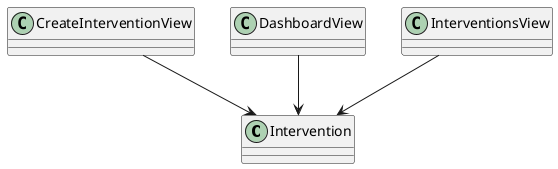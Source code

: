 @startuml
	class Intervention {
	}

	CreateInterventionView --> Intervention
	DashboardView --> Intervention
	InterventionsView --> Intervention
@enduml